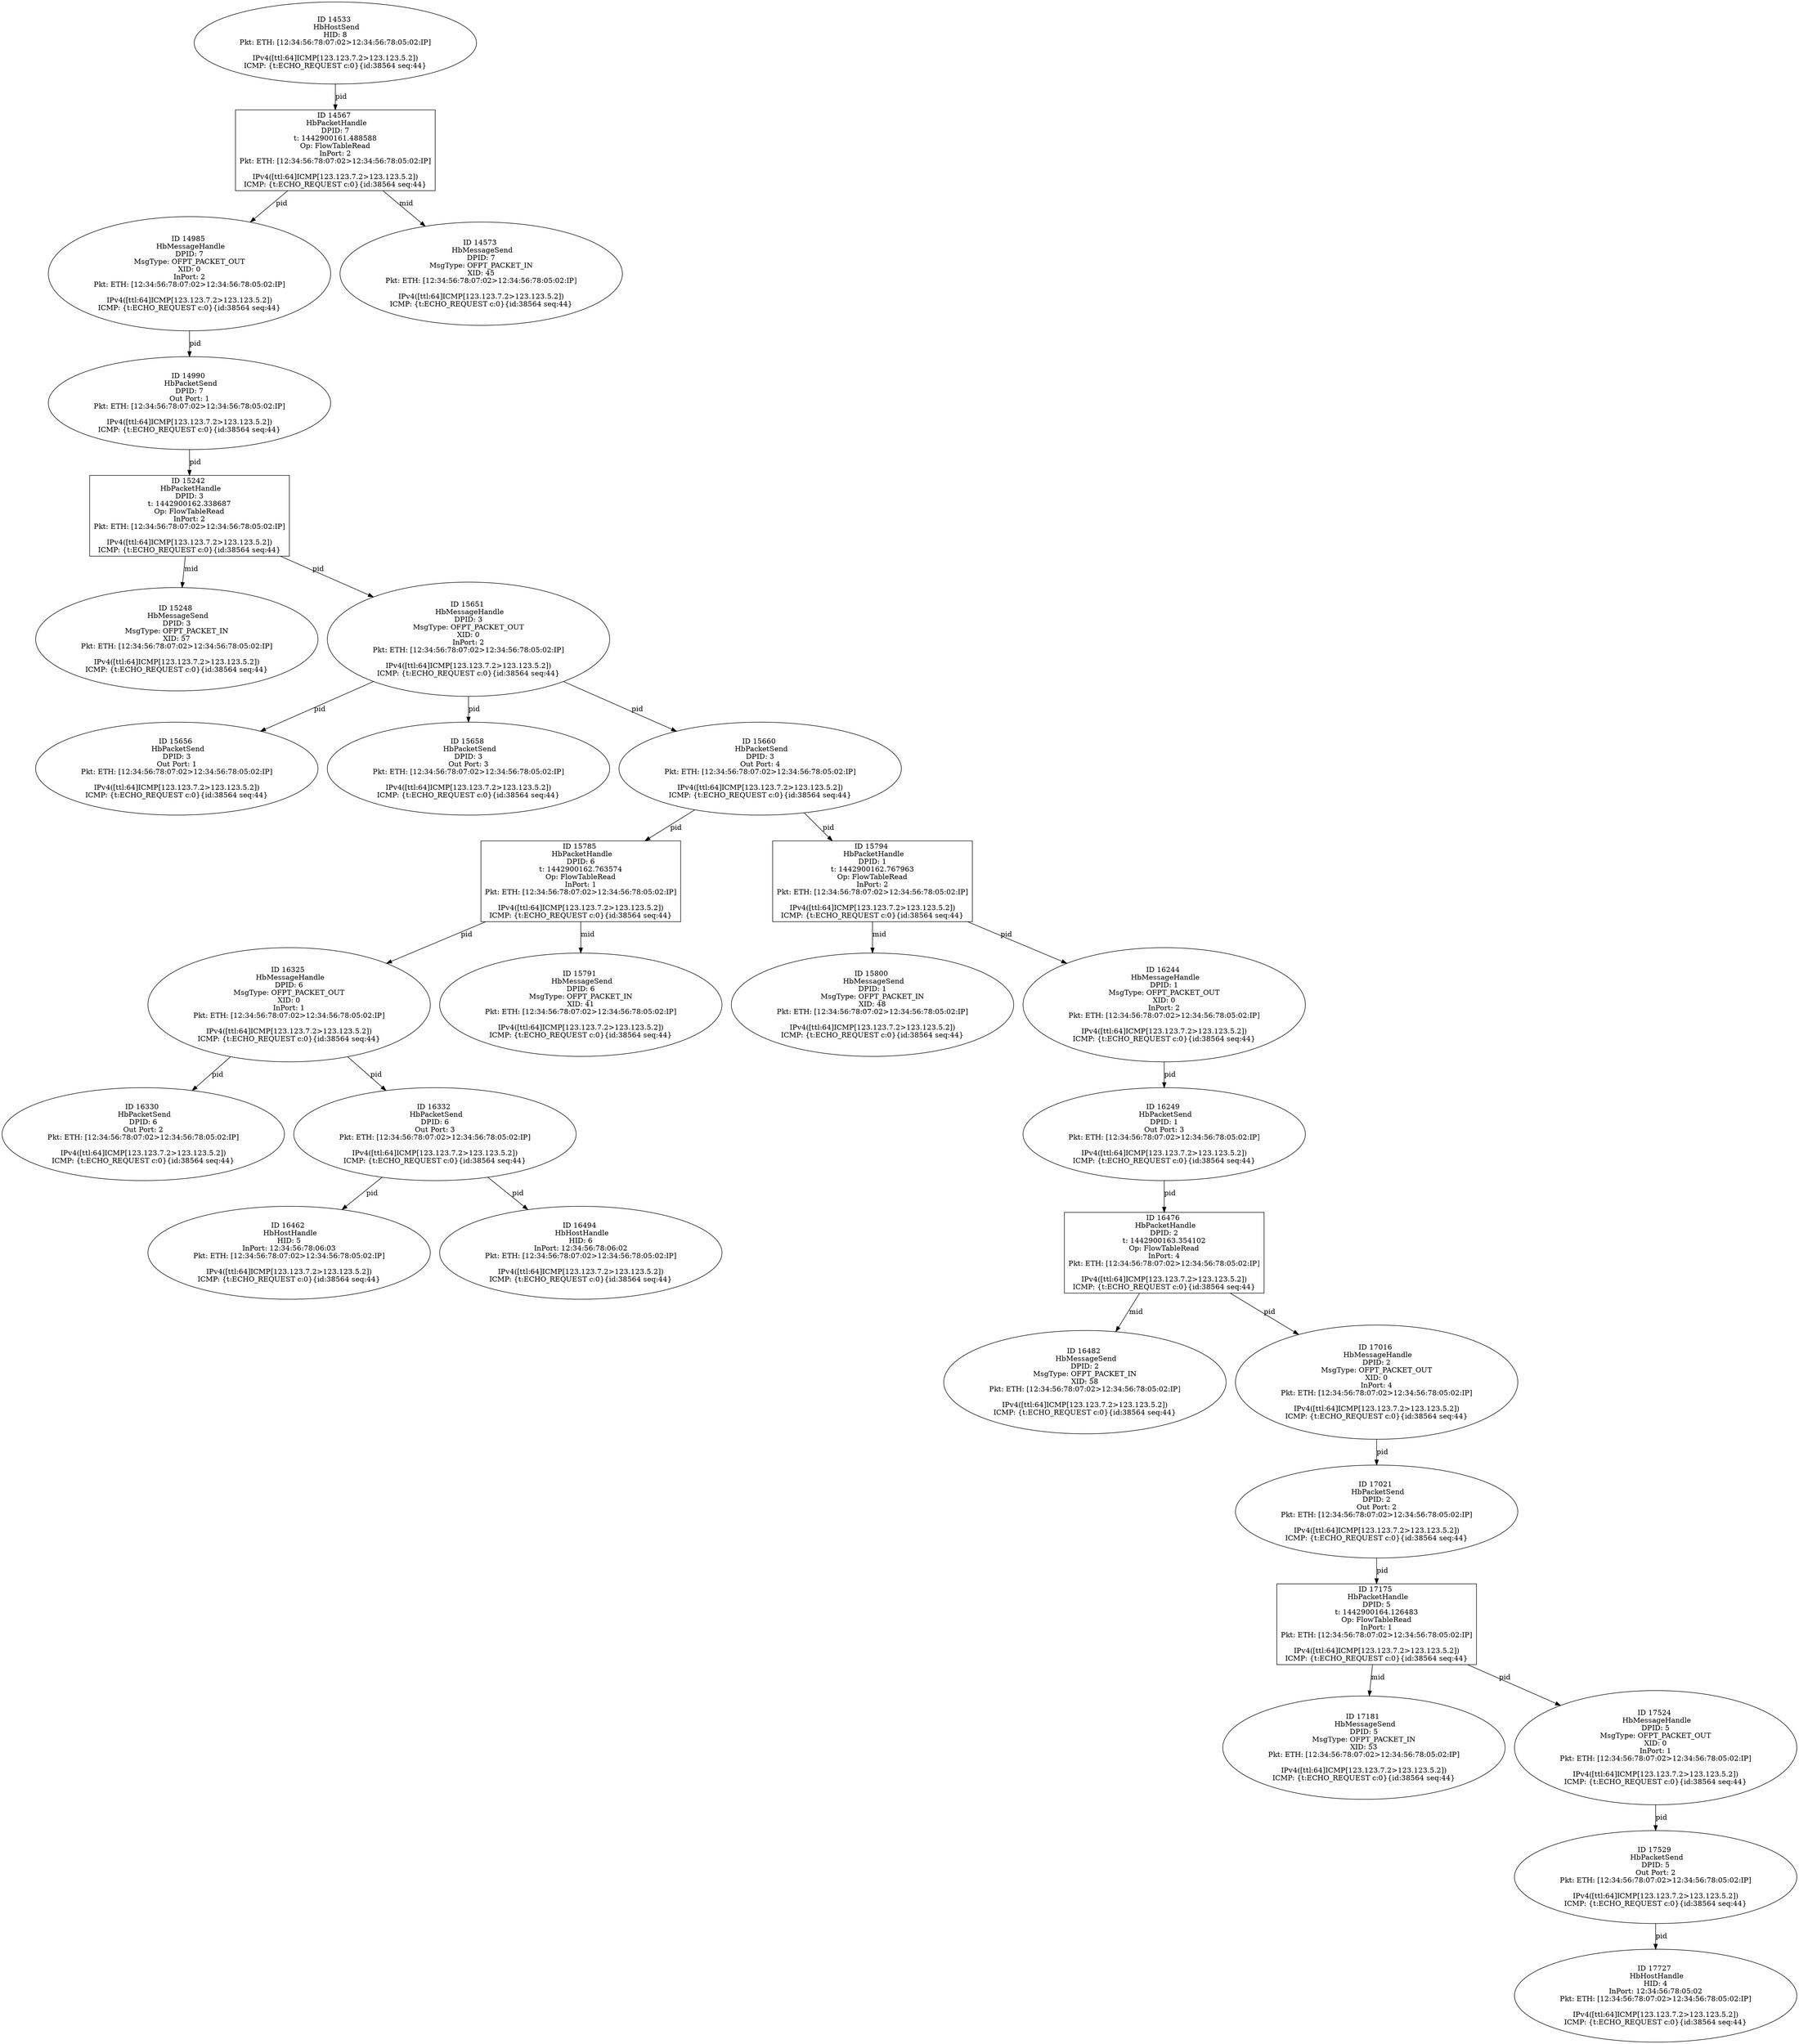 strict digraph G {
14985 [shape=oval, event=<hb_events.HbMessageHandle object at 0x10b17f5d0>, label="ID 14985 
 HbMessageHandle
DPID: 7
MsgType: OFPT_PACKET_OUT
XID: 0
InPort: 2
Pkt: ETH: [12:34:56:78:07:02>12:34:56:78:05:02:IP]

IPv4([ttl:64]ICMP[123.123.7.2>123.123.5.2])
ICMP: {t:ECHO_REQUEST c:0}{id:38564 seq:44}"];
15242 [shape=box, event=<hb_events.HbPacketHandle object at 0x10b1e92d0>, label="ID 15242 
 HbPacketHandle
DPID: 3
t: 1442900162.338687
Op: FlowTableRead
InPort: 2
Pkt: ETH: [12:34:56:78:07:02>12:34:56:78:05:02:IP]

IPv4([ttl:64]ICMP[123.123.7.2>123.123.5.2])
ICMP: {t:ECHO_REQUEST c:0}{id:38564 seq:44}"];
14990 [shape=oval, event=<hb_events.HbPacketSend object at 0x10b17f410>, label="ID 14990 
 HbPacketSend
DPID: 7
Out Port: 1
Pkt: ETH: [12:34:56:78:07:02>12:34:56:78:05:02:IP]

IPv4([ttl:64]ICMP[123.123.7.2>123.123.5.2])
ICMP: {t:ECHO_REQUEST c:0}{id:38564 seq:44}"];
15248 [shape=oval, event=<hb_events.HbMessageSend object at 0x10b1f0550>, label="ID 15248 
 HbMessageSend
DPID: 3
MsgType: OFPT_PACKET_IN
XID: 57
Pkt: ETH: [12:34:56:78:07:02>12:34:56:78:05:02:IP]

IPv4([ttl:64]ICMP[123.123.7.2>123.123.5.2])
ICMP: {t:ECHO_REQUEST c:0}{id:38564 seq:44}"];
17175 [shape=box, event=<hb_events.HbPacketHandle object at 0x10b64a450>, label="ID 17175 
 HbPacketHandle
DPID: 5
t: 1442900164.126483
Op: FlowTableRead
InPort: 1
Pkt: ETH: [12:34:56:78:07:02>12:34:56:78:05:02:IP]

IPv4([ttl:64]ICMP[123.123.7.2>123.123.5.2])
ICMP: {t:ECHO_REQUEST c:0}{id:38564 seq:44}"];
17181 [shape=oval, event=<hb_events.HbMessageSend object at 0x10b6516d0>, label="ID 17181 
 HbMessageSend
DPID: 5
MsgType: OFPT_PACKET_IN
XID: 53
Pkt: ETH: [12:34:56:78:07:02>12:34:56:78:05:02:IP]

IPv4([ttl:64]ICMP[123.123.7.2>123.123.5.2])
ICMP: {t:ECHO_REQUEST c:0}{id:38564 seq:44}"];
16325 [shape=oval, event=<hb_events.HbMessageHandle object at 0x10b3f6350>, label="ID 16325 
 HbMessageHandle
DPID: 6
MsgType: OFPT_PACKET_OUT
XID: 0
InPort: 1
Pkt: ETH: [12:34:56:78:07:02>12:34:56:78:05:02:IP]

IPv4([ttl:64]ICMP[123.123.7.2>123.123.5.2])
ICMP: {t:ECHO_REQUEST c:0}{id:38564 seq:44}"];
15651 [shape=oval, event=<hb_events.HbMessageHandle object at 0x10b28e410>, label="ID 15651 
 HbMessageHandle
DPID: 3
MsgType: OFPT_PACKET_OUT
XID: 0
InPort: 2
Pkt: ETH: [12:34:56:78:07:02>12:34:56:78:05:02:IP]

IPv4([ttl:64]ICMP[123.123.7.2>123.123.5.2])
ICMP: {t:ECHO_REQUEST c:0}{id:38564 seq:44}"];
15656 [shape=oval, event=<hb_events.HbPacketSend object at 0x10b295210>, label="ID 15656 
 HbPacketSend
DPID: 3
Out Port: 1
Pkt: ETH: [12:34:56:78:07:02>12:34:56:78:05:02:IP]

IPv4([ttl:64]ICMP[123.123.7.2>123.123.5.2])
ICMP: {t:ECHO_REQUEST c:0}{id:38564 seq:44}"];
15785 [shape=box, event=<hb_events.HbPacketHandle object at 0x10b2c2c10>, label="ID 15785 
 HbPacketHandle
DPID: 6
t: 1442900162.763574
Op: FlowTableRead
InPort: 1
Pkt: ETH: [12:34:56:78:07:02>12:34:56:78:05:02:IP]

IPv4([ttl:64]ICMP[123.123.7.2>123.123.5.2])
ICMP: {t:ECHO_REQUEST c:0}{id:38564 seq:44}"];
15658 [shape=oval, event=<hb_events.HbPacketSend object at 0x10b295c50>, label="ID 15658 
 HbPacketSend
DPID: 3
Out Port: 3
Pkt: ETH: [12:34:56:78:07:02>12:34:56:78:05:02:IP]

IPv4([ttl:64]ICMP[123.123.7.2>123.123.5.2])
ICMP: {t:ECHO_REQUEST c:0}{id:38564 seq:44}"];
15660 [shape=oval, event=<hb_events.HbPacketSend object at 0x10b295e90>, label="ID 15660 
 HbPacketSend
DPID: 3
Out Port: 4
Pkt: ETH: [12:34:56:78:07:02>12:34:56:78:05:02:IP]

IPv4([ttl:64]ICMP[123.123.7.2>123.123.5.2])
ICMP: {t:ECHO_REQUEST c:0}{id:38564 seq:44}"];
15791 [shape=oval, event=<hb_events.HbMessageSend object at 0x10b2c8710>, label="ID 15791 
 HbMessageSend
DPID: 6
MsgType: OFPT_PACKET_IN
XID: 41
Pkt: ETH: [12:34:56:78:07:02>12:34:56:78:05:02:IP]

IPv4([ttl:64]ICMP[123.123.7.2>123.123.5.2])
ICMP: {t:ECHO_REQUEST c:0}{id:38564 seq:44}"];
15794 [shape=box, event=<hb_events.HbPacketHandle object at 0x10b2c8750>, label="ID 15794 
 HbPacketHandle
DPID: 1
t: 1442900162.767963
Op: FlowTableRead
InPort: 2
Pkt: ETH: [12:34:56:78:07:02>12:34:56:78:05:02:IP]

IPv4([ttl:64]ICMP[123.123.7.2>123.123.5.2])
ICMP: {t:ECHO_REQUEST c:0}{id:38564 seq:44}"];
15800 [shape=oval, event=<hb_events.HbMessageSend object at 0x10b2c8f10>, label="ID 15800 
 HbMessageSend
DPID: 1
MsgType: OFPT_PACKET_IN
XID: 48
Pkt: ETH: [12:34:56:78:07:02>12:34:56:78:05:02:IP]

IPv4([ttl:64]ICMP[123.123.7.2>123.123.5.2])
ICMP: {t:ECHO_REQUEST c:0}{id:38564 seq:44}"];
16244 [shape=oval, event=<hb_events.HbMessageHandle object at 0x10b3c9150>, label="ID 16244 
 HbMessageHandle
DPID: 1
MsgType: OFPT_PACKET_OUT
XID: 0
InPort: 2
Pkt: ETH: [12:34:56:78:07:02>12:34:56:78:05:02:IP]

IPv4([ttl:64]ICMP[123.123.7.2>123.123.5.2])
ICMP: {t:ECHO_REQUEST c:0}{id:38564 seq:44}"];
17727 [shape=oval, event=<hb_events.HbHostHandle object at 0x10b8970d0>, label="ID 17727 
 HbHostHandle
HID: 4
InPort: 12:34:56:78:05:02
Pkt: ETH: [12:34:56:78:07:02>12:34:56:78:05:02:IP]

IPv4([ttl:64]ICMP[123.123.7.2>123.123.5.2])
ICMP: {t:ECHO_REQUEST c:0}{id:38564 seq:44}"];
14533 [shape=oval, event=<hb_events.HbHostSend object at 0x10b0abc90>, label="ID 14533 
 HbHostSend
HID: 8
Pkt: ETH: [12:34:56:78:07:02>12:34:56:78:05:02:IP]

IPv4([ttl:64]ICMP[123.123.7.2>123.123.5.2])
ICMP: {t:ECHO_REQUEST c:0}{id:38564 seq:44}"];
16330 [shape=oval, event=<hb_events.HbPacketSend object at 0x10b3fc150>, label="ID 16330 
 HbPacketSend
DPID: 6
Out Port: 2
Pkt: ETH: [12:34:56:78:07:02>12:34:56:78:05:02:IP]

IPv4([ttl:64]ICMP[123.123.7.2>123.123.5.2])
ICMP: {t:ECHO_REQUEST c:0}{id:38564 seq:44}"];
16332 [shape=oval, event=<hb_events.HbPacketSend object at 0x10b3fcb90>, label="ID 16332 
 HbPacketSend
DPID: 6
Out Port: 3
Pkt: ETH: [12:34:56:78:07:02>12:34:56:78:05:02:IP]

IPv4([ttl:64]ICMP[123.123.7.2>123.123.5.2])
ICMP: {t:ECHO_REQUEST c:0}{id:38564 seq:44}"];
16462 [shape=oval, event=<hb_events.HbHostHandle object at 0x10b432e90>, label="ID 16462 
 HbHostHandle
HID: 5
InPort: 12:34:56:78:06:03
Pkt: ETH: [12:34:56:78:07:02>12:34:56:78:05:02:IP]

IPv4([ttl:64]ICMP[123.123.7.2>123.123.5.2])
ICMP: {t:ECHO_REQUEST c:0}{id:38564 seq:44}"];
16249 [shape=oval, event=<hb_events.HbPacketSend object at 0x10b3c3cd0>, label="ID 16249 
 HbPacketSend
DPID: 1
Out Port: 3
Pkt: ETH: [12:34:56:78:07:02>12:34:56:78:05:02:IP]

IPv4([ttl:64]ICMP[123.123.7.2>123.123.5.2])
ICMP: {t:ECHO_REQUEST c:0}{id:38564 seq:44}"];
16476 [shape=box, event=<hb_events.HbPacketHandle object at 0x10b43d210>, label="ID 16476 
 HbPacketHandle
DPID: 2
t: 1442900163.354102
Op: FlowTableRead
InPort: 4
Pkt: ETH: [12:34:56:78:07:02>12:34:56:78:05:02:IP]

IPv4([ttl:64]ICMP[123.123.7.2>123.123.5.2])
ICMP: {t:ECHO_REQUEST c:0}{id:38564 seq:44}"];
16482 [shape=oval, event=<hb_events.HbMessageSend object at 0x10b44be50>, label="ID 16482 
 HbMessageSend
DPID: 2
MsgType: OFPT_PACKET_IN
XID: 58
Pkt: ETH: [12:34:56:78:07:02>12:34:56:78:05:02:IP]

IPv4([ttl:64]ICMP[123.123.7.2>123.123.5.2])
ICMP: {t:ECHO_REQUEST c:0}{id:38564 seq:44}"];
14567 [shape=box, event=<hb_events.HbPacketHandle object at 0x10b0bac90>, label="ID 14567 
 HbPacketHandle
DPID: 7
t: 1442900161.488588
Op: FlowTableRead
InPort: 2
Pkt: ETH: [12:34:56:78:07:02>12:34:56:78:05:02:IP]

IPv4([ttl:64]ICMP[123.123.7.2>123.123.5.2])
ICMP: {t:ECHO_REQUEST c:0}{id:38564 seq:44}"];
14573 [shape=oval, event=<hb_events.HbMessageSend object at 0x10b0c2490>, label="ID 14573 
 HbMessageSend
DPID: 7
MsgType: OFPT_PACKET_IN
XID: 45
Pkt: ETH: [12:34:56:78:07:02>12:34:56:78:05:02:IP]

IPv4([ttl:64]ICMP[123.123.7.2>123.123.5.2])
ICMP: {t:ECHO_REQUEST c:0}{id:38564 seq:44}"];
16494 [shape=oval, event=<hb_events.HbHostHandle object at 0x10b444790>, label="ID 16494 
 HbHostHandle
HID: 6
InPort: 12:34:56:78:06:02
Pkt: ETH: [12:34:56:78:07:02>12:34:56:78:05:02:IP]

IPv4([ttl:64]ICMP[123.123.7.2>123.123.5.2])
ICMP: {t:ECHO_REQUEST c:0}{id:38564 seq:44}"];
17524 [shape=oval, event=<hb_events.HbMessageHandle object at 0x10b7db310>, label="ID 17524 
 HbMessageHandle
DPID: 5
MsgType: OFPT_PACKET_OUT
XID: 0
InPort: 1
Pkt: ETH: [12:34:56:78:07:02>12:34:56:78:05:02:IP]

IPv4([ttl:64]ICMP[123.123.7.2>123.123.5.2])
ICMP: {t:ECHO_REQUEST c:0}{id:38564 seq:44}"];
17016 [shape=oval, event=<hb_events.HbMessageHandle object at 0x10b5bbad0>, label="ID 17016 
 HbMessageHandle
DPID: 2
MsgType: OFPT_PACKET_OUT
XID: 0
InPort: 4
Pkt: ETH: [12:34:56:78:07:02>12:34:56:78:05:02:IP]

IPv4([ttl:64]ICMP[123.123.7.2>123.123.5.2])
ICMP: {t:ECHO_REQUEST c:0}{id:38564 seq:44}"];
17529 [shape=oval, event=<hb_events.HbPacketSend object at 0x10b7db650>, label="ID 17529 
 HbPacketSend
DPID: 5
Out Port: 2
Pkt: ETH: [12:34:56:78:07:02>12:34:56:78:05:02:IP]

IPv4([ttl:64]ICMP[123.123.7.2>123.123.5.2])
ICMP: {t:ECHO_REQUEST c:0}{id:38564 seq:44}"];
17021 [shape=oval, event=<hb_events.HbPacketSend object at 0x10b5d5190>, label="ID 17021 
 HbPacketSend
DPID: 2
Out Port: 2
Pkt: ETH: [12:34:56:78:07:02>12:34:56:78:05:02:IP]

IPv4([ttl:64]ICMP[123.123.7.2>123.123.5.2])
ICMP: {t:ECHO_REQUEST c:0}{id:38564 seq:44}"];
14985 -> 14990  [rel=pid, label=pid];
15242 -> 15248  [rel=mid, label=mid];
15242 -> 15651  [rel=pid, label=pid];
14990 -> 15242  [rel=pid, label=pid];
17175 -> 17524  [rel=pid, label=pid];
17175 -> 17181  [rel=mid, label=mid];
16325 -> 16330  [rel=pid, label=pid];
16325 -> 16332  [rel=pid, label=pid];
15651 -> 15656  [rel=pid, label=pid];
15651 -> 15658  [rel=pid, label=pid];
15651 -> 15660  [rel=pid, label=pid];
15785 -> 16325  [rel=pid, label=pid];
15785 -> 15791  [rel=mid, label=mid];
15660 -> 15785  [rel=pid, label=pid];
15660 -> 15794  [rel=pid, label=pid];
15794 -> 15800  [rel=mid, label=mid];
15794 -> 16244  [rel=pid, label=pid];
17524 -> 17529  [rel=pid, label=pid];
14533 -> 14567  [rel=pid, label=pid];
16332 -> 16494  [rel=pid, label=pid];
16332 -> 16462  [rel=pid, label=pid];
17529 -> 17727  [rel=pid, label=pid];
16476 -> 17016  [rel=pid, label=pid];
16476 -> 16482  [rel=mid, label=mid];
14567 -> 14985  [rel=pid, label=pid];
14567 -> 14573  [rel=mid, label=mid];
16244 -> 16249  [rel=pid, label=pid];
17016 -> 17021  [rel=pid, label=pid];
16249 -> 16476  [rel=pid, label=pid];
17021 -> 17175  [rel=pid, label=pid];
}
